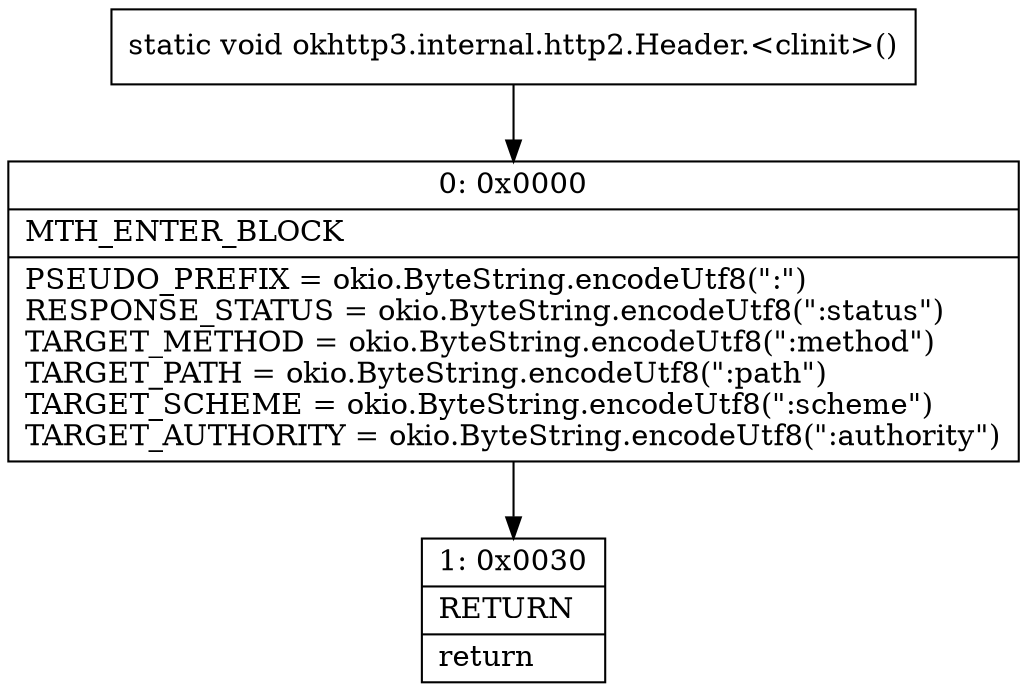 digraph "CFG forokhttp3.internal.http2.Header.\<clinit\>()V" {
Node_0 [shape=record,label="{0\:\ 0x0000|MTH_ENTER_BLOCK\l|PSEUDO_PREFIX = okio.ByteString.encodeUtf8(\":\")\lRESPONSE_STATUS = okio.ByteString.encodeUtf8(\":status\")\lTARGET_METHOD = okio.ByteString.encodeUtf8(\":method\")\lTARGET_PATH = okio.ByteString.encodeUtf8(\":path\")\lTARGET_SCHEME = okio.ByteString.encodeUtf8(\":scheme\")\lTARGET_AUTHORITY = okio.ByteString.encodeUtf8(\":authority\")\l}"];
Node_1 [shape=record,label="{1\:\ 0x0030|RETURN\l|return\l}"];
MethodNode[shape=record,label="{static void okhttp3.internal.http2.Header.\<clinit\>() }"];
MethodNode -> Node_0;
Node_0 -> Node_1;
}

